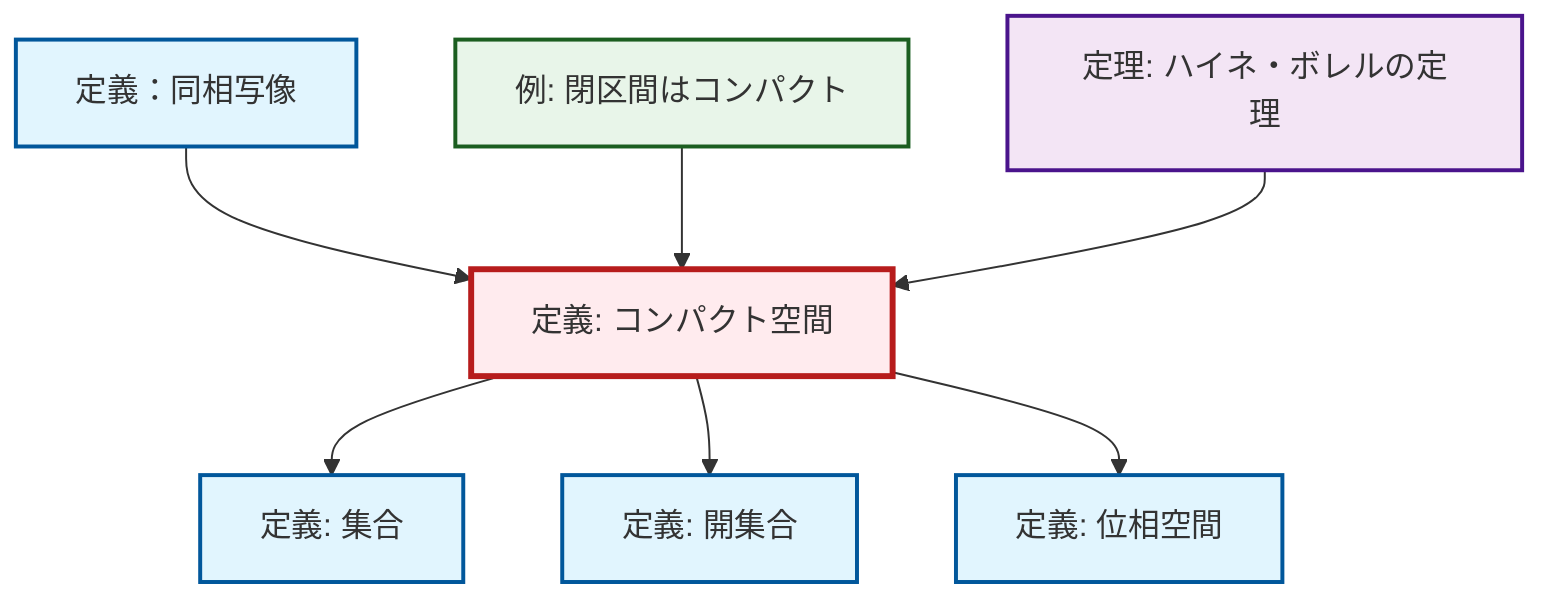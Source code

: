 graph TD
    classDef definition fill:#e1f5fe,stroke:#01579b,stroke-width:2px
    classDef theorem fill:#f3e5f5,stroke:#4a148c,stroke-width:2px
    classDef axiom fill:#fff3e0,stroke:#e65100,stroke-width:2px
    classDef example fill:#e8f5e9,stroke:#1b5e20,stroke-width:2px
    classDef current fill:#ffebee,stroke:#b71c1c,stroke-width:3px
    def-compact["定義: コンパクト空間"]:::definition
    ex-closed-interval-compact["例: 閉区間はコンパクト"]:::example
    def-homeomorphism["定義：同相写像"]:::definition
    thm-heine-borel["定理: ハイネ・ボレルの定理"]:::theorem
    def-topological-space["定義: 位相空間"]:::definition
    def-set["定義: 集合"]:::definition
    def-open-set["定義: 開集合"]:::definition
    def-homeomorphism --> def-compact
    def-compact --> def-set
    def-compact --> def-open-set
    ex-closed-interval-compact --> def-compact
    thm-heine-borel --> def-compact
    def-compact --> def-topological-space
    class def-compact current